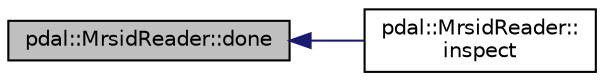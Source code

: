 digraph "pdal::MrsidReader::done"
{
  edge [fontname="Helvetica",fontsize="10",labelfontname="Helvetica",labelfontsize="10"];
  node [fontname="Helvetica",fontsize="10",shape=record];
  rankdir="LR";
  Node1 [label="pdal::MrsidReader::done",height=0.2,width=0.4,color="black", fillcolor="grey75", style="filled", fontcolor="black"];
  Node1 -> Node2 [dir="back",color="midnightblue",fontsize="10",style="solid",fontname="Helvetica"];
  Node2 [label="pdal::MrsidReader::\linspect",height=0.2,width=0.4,color="black", fillcolor="white", style="filled",URL="$classpdal_1_1MrsidReader.html#ad01944827d256e4e1b2b1cd2d651a1a5"];
}
